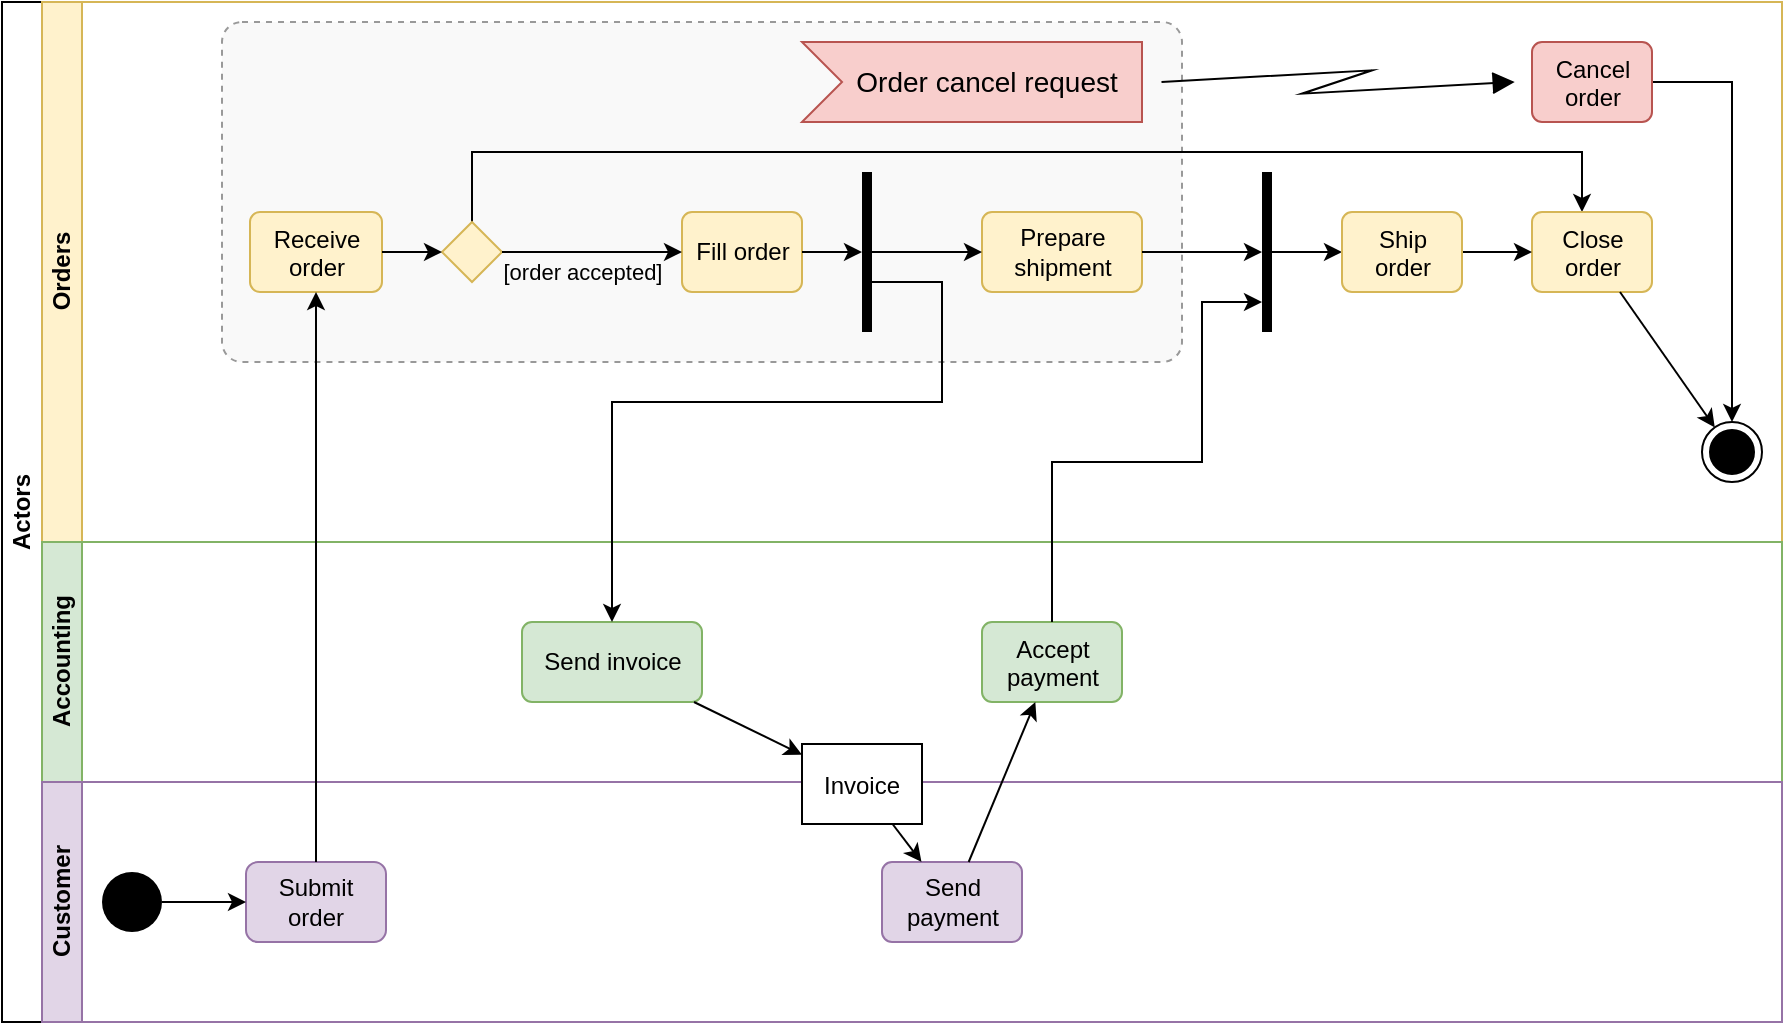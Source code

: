 <mxfile version="16.5.1" type="device"><diagram id="dY45TQ-w7fdcfm2Qn3ZN" name="Page-1"><mxGraphModel dx="1332" dy="983" grid="1" gridSize="10" guides="1" tooltips="1" connect="1" arrows="1" fold="1" page="1" pageScale="1" pageWidth="1019" pageHeight="1320" math="0" shadow="0"><root><mxCell id="0"/><mxCell id="1" parent="0"/><mxCell id="bPOVIzieLG1AcJA_SuyZ-1" value="Actors" style="swimlane;html=1;childLayout=stackLayout;resizeParent=1;resizeParentMax=0;horizontal=0;startSize=20;horizontalStack=0;whiteSpace=wrap;verticalAlign=middle;" vertex="1" parent="1"><mxGeometry x="30" y="20" width="890" height="510" as="geometry"/></mxCell><mxCell id="bPOVIzieLG1AcJA_SuyZ-2" value="&lt;div&gt;Orders&lt;/div&gt;" style="swimlane;html=1;startSize=20;horizontal=0;fillColor=#fff2cc;strokeColor=#d6b656;" vertex="1" parent="bPOVIzieLG1AcJA_SuyZ-1"><mxGeometry x="20" width="870" height="270" as="geometry"/></mxCell><mxCell id="bPOVIzieLG1AcJA_SuyZ-3" value="" style="html=1;align=center;verticalAlign=top;rounded=1;absoluteArcSize=1;arcSize=20;dashed=1;fontColor=#333333;fillColor=#f9f9f9;strokeColor=#999999;" vertex="1" parent="bPOVIzieLG1AcJA_SuyZ-2"><mxGeometry x="90" y="10" width="480" height="170" as="geometry"/></mxCell><mxCell id="bPOVIzieLG1AcJA_SuyZ-4" value="&lt;div&gt;Receive &lt;br&gt;&lt;/div&gt;&lt;div&gt;order&lt;/div&gt;" style="html=1;align=center;verticalAlign=top;rounded=1;absoluteArcSize=1;arcSize=10;dashed=0;fillColor=#fff2cc;strokeColor=#d6b656;" vertex="1" parent="bPOVIzieLG1AcJA_SuyZ-2"><mxGeometry x="104" y="105" width="66" height="40" as="geometry"/></mxCell><mxCell id="bPOVIzieLG1AcJA_SuyZ-5" style="edgeStyle=orthogonalEdgeStyle;rounded=0;orthogonalLoop=1;jettySize=auto;html=1;" edge="1" parent="bPOVIzieLG1AcJA_SuyZ-2" source="bPOVIzieLG1AcJA_SuyZ-6" target="bPOVIzieLG1AcJA_SuyZ-17"><mxGeometry relative="1" as="geometry"><Array as="points"><mxPoint x="215" y="75"/><mxPoint x="770" y="75"/></Array><mxPoint x="675" y="110" as="targetPoint"/></mxGeometry></mxCell><mxCell id="bPOVIzieLG1AcJA_SuyZ-6" value="" style="rhombus;fillColor=#fff2cc;strokeColor=#d6b656;" vertex="1" parent="bPOVIzieLG1AcJA_SuyZ-2"><mxGeometry x="200" y="110" width="30" height="30" as="geometry"/></mxCell><mxCell id="bPOVIzieLG1AcJA_SuyZ-7" value="" style="edgeStyle=orthogonalEdgeStyle;rounded=0;orthogonalLoop=1;jettySize=auto;html=1;" edge="1" parent="bPOVIzieLG1AcJA_SuyZ-2" source="bPOVIzieLG1AcJA_SuyZ-4" target="bPOVIzieLG1AcJA_SuyZ-6"><mxGeometry relative="1" as="geometry"/></mxCell><mxCell id="bPOVIzieLG1AcJA_SuyZ-8" value="Fill order" style="html=1;align=center;verticalAlign=middle;rounded=1;absoluteArcSize=1;arcSize=10;dashed=0;fillColor=#fff2cc;strokeColor=#d6b656;" vertex="1" parent="bPOVIzieLG1AcJA_SuyZ-2"><mxGeometry x="320" y="105" width="60" height="40" as="geometry"/></mxCell><mxCell id="bPOVIzieLG1AcJA_SuyZ-9" value="[order accepted]" style="edgeStyle=orthogonalEdgeStyle;rounded=0;orthogonalLoop=1;jettySize=auto;html=1;labelBackgroundColor=none;" edge="1" parent="bPOVIzieLG1AcJA_SuyZ-2" source="bPOVIzieLG1AcJA_SuyZ-6" target="bPOVIzieLG1AcJA_SuyZ-8"><mxGeometry x="-0.111" y="-10" relative="1" as="geometry"><mxPoint as="offset"/></mxGeometry></mxCell><mxCell id="bPOVIzieLG1AcJA_SuyZ-10" value="" style="html=1;points=[];perimeter=orthogonalPerimeter;fillColor=#000000;strokeColor=none;" vertex="1" parent="bPOVIzieLG1AcJA_SuyZ-2"><mxGeometry x="410" y="85" width="5" height="80" as="geometry"/></mxCell><mxCell id="bPOVIzieLG1AcJA_SuyZ-11" value="" style="edgeStyle=orthogonalEdgeStyle;rounded=0;orthogonalLoop=1;jettySize=auto;html=1;" edge="1" parent="bPOVIzieLG1AcJA_SuyZ-2" source="bPOVIzieLG1AcJA_SuyZ-8" target="bPOVIzieLG1AcJA_SuyZ-10"><mxGeometry relative="1" as="geometry"/></mxCell><mxCell id="bPOVIzieLG1AcJA_SuyZ-12" value="Prepare &lt;br&gt;shipment" style="html=1;align=center;verticalAlign=middle;rounded=1;absoluteArcSize=1;arcSize=10;dashed=0;fillColor=#fff2cc;strokeColor=#d6b656;" vertex="1" parent="bPOVIzieLG1AcJA_SuyZ-2"><mxGeometry x="470" y="105" width="80" height="40" as="geometry"/></mxCell><mxCell id="bPOVIzieLG1AcJA_SuyZ-13" value="" style="edgeStyle=orthogonalEdgeStyle;rounded=0;orthogonalLoop=1;jettySize=auto;html=1;" edge="1" parent="bPOVIzieLG1AcJA_SuyZ-2" source="bPOVIzieLG1AcJA_SuyZ-10" target="bPOVIzieLG1AcJA_SuyZ-12"><mxGeometry relative="1" as="geometry"><Array as="points"/></mxGeometry></mxCell><mxCell id="bPOVIzieLG1AcJA_SuyZ-14" style="edgeStyle=orthogonalEdgeStyle;rounded=0;orthogonalLoop=1;jettySize=auto;html=1;labelBackgroundColor=none;endArrow=classic;endFill=1;" edge="1" parent="bPOVIzieLG1AcJA_SuyZ-2" source="bPOVIzieLG1AcJA_SuyZ-15" target="bPOVIzieLG1AcJA_SuyZ-25"><mxGeometry relative="1" as="geometry"/></mxCell><mxCell id="bPOVIzieLG1AcJA_SuyZ-15" value="" style="html=1;points=[];perimeter=orthogonalPerimeter;fillColor=#000000;strokeColor=none;" vertex="1" parent="bPOVIzieLG1AcJA_SuyZ-2"><mxGeometry x="610" y="85" width="5" height="80" as="geometry"/></mxCell><mxCell id="bPOVIzieLG1AcJA_SuyZ-16" value="" style="edgeStyle=none;rounded=0;orthogonalLoop=1;jettySize=auto;html=1;" edge="1" parent="bPOVIzieLG1AcJA_SuyZ-2" source="bPOVIzieLG1AcJA_SuyZ-12" target="bPOVIzieLG1AcJA_SuyZ-15"><mxGeometry relative="1" as="geometry"/></mxCell><mxCell id="bPOVIzieLG1AcJA_SuyZ-17" value="&lt;div&gt;Close &lt;br&gt;&lt;/div&gt;&lt;div&gt;order&lt;/div&gt;" style="html=1;align=center;verticalAlign=top;rounded=1;absoluteArcSize=1;arcSize=10;dashed=0;fillColor=#fff2cc;strokeColor=#d6b656;" vertex="1" parent="bPOVIzieLG1AcJA_SuyZ-2"><mxGeometry x="745" y="105" width="60" height="40" as="geometry"/></mxCell><mxCell id="bPOVIzieLG1AcJA_SuyZ-18" value="" style="edgeStyle=orthogonalEdgeStyle;rounded=0;orthogonalLoop=1;jettySize=auto;html=1;" edge="1" parent="bPOVIzieLG1AcJA_SuyZ-2" source="bPOVIzieLG1AcJA_SuyZ-25" target="bPOVIzieLG1AcJA_SuyZ-17"><mxGeometry relative="1" as="geometry"><mxPoint x="690" y="125" as="sourcePoint"/></mxGeometry></mxCell><mxCell id="bPOVIzieLG1AcJA_SuyZ-19" value="" style="ellipse;html=1;shape=endState;fillColor=#000000;strokeColor=#000000;" vertex="1" parent="bPOVIzieLG1AcJA_SuyZ-2"><mxGeometry x="830" y="210" width="30" height="30" as="geometry"/></mxCell><mxCell id="bPOVIzieLG1AcJA_SuyZ-20" value="" style="rounded=0;orthogonalLoop=1;jettySize=auto;html=1;" edge="1" parent="bPOVIzieLG1AcJA_SuyZ-2" source="bPOVIzieLG1AcJA_SuyZ-17" target="bPOVIzieLG1AcJA_SuyZ-19"><mxGeometry relative="1" as="geometry"/></mxCell><mxCell id="bPOVIzieLG1AcJA_SuyZ-21" value="Order cancel request" style="html=1;shape=mxgraph.infographic.ribbonSimple;notch1=20;notch2=0;align=center;verticalAlign=middle;fontSize=14;fontStyle=0;fillColor=#f8cecc;flipH=0;spacingRight=0;spacingLeft=14;strokeColor=#b85450;" vertex="1" parent="bPOVIzieLG1AcJA_SuyZ-2"><mxGeometry x="380" y="20" width="170" height="40" as="geometry"/></mxCell><mxCell id="bPOVIzieLG1AcJA_SuyZ-22" style="edgeStyle=orthogonalEdgeStyle;rounded=0;orthogonalLoop=1;jettySize=auto;html=1;" edge="1" parent="bPOVIzieLG1AcJA_SuyZ-2" source="bPOVIzieLG1AcJA_SuyZ-23" target="bPOVIzieLG1AcJA_SuyZ-19"><mxGeometry relative="1" as="geometry"/></mxCell><mxCell id="bPOVIzieLG1AcJA_SuyZ-23" value="&lt;div&gt;Cancel &lt;br&gt;&lt;/div&gt;&lt;div&gt;order&lt;/div&gt;" style="html=1;align=center;verticalAlign=top;rounded=1;absoluteArcSize=1;arcSize=10;dashed=0;fillColor=#f8cecc;strokeColor=#b85450;" vertex="1" parent="bPOVIzieLG1AcJA_SuyZ-2"><mxGeometry x="745" y="20" width="60" height="40" as="geometry"/></mxCell><mxCell id="bPOVIzieLG1AcJA_SuyZ-24" value="" style="shape=mxgraph.lean_mapping.electronic_info_flow_edge;html=1;" edge="1" parent="bPOVIzieLG1AcJA_SuyZ-2" source="bPOVIzieLG1AcJA_SuyZ-21" target="bPOVIzieLG1AcJA_SuyZ-23"><mxGeometry width="160" relative="1" as="geometry"><mxPoint x="640" y="-60" as="sourcePoint"/><mxPoint x="800" y="-60" as="targetPoint"/></mxGeometry></mxCell><mxCell id="bPOVIzieLG1AcJA_SuyZ-25" value="&lt;div&gt;Ship&lt;br&gt;&lt;/div&gt;&lt;div&gt;order&lt;/div&gt;" style="html=1;align=center;verticalAlign=top;rounded=1;absoluteArcSize=1;arcSize=10;dashed=0;fillColor=#fff2cc;strokeColor=#d6b656;" vertex="1" parent="bPOVIzieLG1AcJA_SuyZ-2"><mxGeometry x="650" y="105" width="60" height="40" as="geometry"/></mxCell><mxCell id="bPOVIzieLG1AcJA_SuyZ-26" value="Accounting" style="swimlane;html=1;startSize=20;horizontal=0;fillColor=#d5e8d4;strokeColor=#82b366;" vertex="1" parent="bPOVIzieLG1AcJA_SuyZ-1"><mxGeometry x="20" y="270" width="870" height="120" as="geometry"/></mxCell><mxCell id="bPOVIzieLG1AcJA_SuyZ-27" value="Send invoice" style="html=1;align=center;verticalAlign=middle;rounded=1;absoluteArcSize=1;arcSize=10;dashed=0;fillColor=#d5e8d4;strokeColor=#82b366;" vertex="1" parent="bPOVIzieLG1AcJA_SuyZ-26"><mxGeometry x="240" y="40" width="90" height="40" as="geometry"/></mxCell><mxCell id="bPOVIzieLG1AcJA_SuyZ-28" value="&lt;div&gt;Accept &lt;br&gt;&lt;/div&gt;&lt;div&gt;payment&lt;/div&gt;" style="html=1;align=center;verticalAlign=top;rounded=1;absoluteArcSize=1;arcSize=10;dashed=0;fillColor=#d5e8d4;strokeColor=#82b366;" vertex="1" parent="bPOVIzieLG1AcJA_SuyZ-26"><mxGeometry x="470" y="40" width="70" height="40" as="geometry"/></mxCell><mxCell id="bPOVIzieLG1AcJA_SuyZ-29" value="Customer" style="swimlane;html=1;startSize=20;horizontal=0;fillColor=#e1d5e7;strokeColor=#9673a6;" vertex="1" parent="bPOVIzieLG1AcJA_SuyZ-1"><mxGeometry x="20" y="390" width="870" height="120" as="geometry"/></mxCell><mxCell id="bPOVIzieLG1AcJA_SuyZ-30" value="&lt;div&gt;Send &lt;br&gt;&lt;/div&gt;&lt;div&gt;payment&lt;/div&gt;" style="html=1;align=center;verticalAlign=middle;rounded=1;absoluteArcSize=1;arcSize=10;dashed=0;fillColor=#e1d5e7;strokeColor=#9673a6;" vertex="1" parent="bPOVIzieLG1AcJA_SuyZ-29"><mxGeometry x="420" y="40" width="70" height="40" as="geometry"/></mxCell><mxCell id="bPOVIzieLG1AcJA_SuyZ-31" value="Invoice" style="text;align=center;verticalAlign=middle;dashed=0;fillColor=#ffffff;strokeColor=#000000;" vertex="1" parent="bPOVIzieLG1AcJA_SuyZ-29"><mxGeometry x="380" y="-19" width="60" height="40" as="geometry"/></mxCell><mxCell id="bPOVIzieLG1AcJA_SuyZ-32" style="edgeStyle=none;rounded=0;orthogonalLoop=1;jettySize=auto;html=1;" edge="1" parent="bPOVIzieLG1AcJA_SuyZ-29" source="bPOVIzieLG1AcJA_SuyZ-31" target="bPOVIzieLG1AcJA_SuyZ-30"><mxGeometry relative="1" as="geometry"/></mxCell><mxCell id="bPOVIzieLG1AcJA_SuyZ-33" value="" style="ellipse;fillColor=#000000;strokeColor=none;" vertex="1" parent="bPOVIzieLG1AcJA_SuyZ-29"><mxGeometry x="30" y="45" width="30" height="30" as="geometry"/></mxCell><mxCell id="bPOVIzieLG1AcJA_SuyZ-34" value="Submit order" style="rounded=1;whiteSpace=wrap;html=1;fillColor=#e1d5e7;strokeColor=#9673a6;" vertex="1" parent="bPOVIzieLG1AcJA_SuyZ-29"><mxGeometry x="102" y="40" width="70" height="40" as="geometry"/></mxCell><mxCell id="bPOVIzieLG1AcJA_SuyZ-35" value="" style="edgeStyle=orthogonalEdgeStyle;rounded=0;orthogonalLoop=1;jettySize=auto;html=1;" edge="1" parent="bPOVIzieLG1AcJA_SuyZ-29" source="bPOVIzieLG1AcJA_SuyZ-33" target="bPOVIzieLG1AcJA_SuyZ-34"><mxGeometry relative="1" as="geometry"/></mxCell><mxCell id="bPOVIzieLG1AcJA_SuyZ-36" style="edgeStyle=orthogonalEdgeStyle;rounded=0;orthogonalLoop=1;jettySize=auto;html=1;exitX=0.2;exitY=0.613;exitDx=0;exitDy=0;exitPerimeter=0;" edge="1" parent="bPOVIzieLG1AcJA_SuyZ-1" source="bPOVIzieLG1AcJA_SuyZ-10" target="bPOVIzieLG1AcJA_SuyZ-27"><mxGeometry relative="1" as="geometry"><mxPoint x="585" y="60" as="sourcePoint"/><Array as="points"><mxPoint x="431" y="140"/><mxPoint x="470" y="140"/><mxPoint x="470" y="200"/><mxPoint x="305" y="200"/></Array></mxGeometry></mxCell><mxCell id="bPOVIzieLG1AcJA_SuyZ-37" style="edgeStyle=none;rounded=0;orthogonalLoop=1;jettySize=auto;html=1;" edge="1" parent="bPOVIzieLG1AcJA_SuyZ-1" source="bPOVIzieLG1AcJA_SuyZ-30" target="bPOVIzieLG1AcJA_SuyZ-28"><mxGeometry relative="1" as="geometry"/></mxCell><mxCell id="bPOVIzieLG1AcJA_SuyZ-38" style="edgeStyle=orthogonalEdgeStyle;rounded=0;orthogonalLoop=1;jettySize=auto;html=1;" edge="1" parent="bPOVIzieLG1AcJA_SuyZ-1" source="bPOVIzieLG1AcJA_SuyZ-28" target="bPOVIzieLG1AcJA_SuyZ-15"><mxGeometry relative="1" as="geometry"><Array as="points"><mxPoint x="525" y="230"/><mxPoint x="600" y="230"/><mxPoint x="600" y="150"/></Array></mxGeometry></mxCell><mxCell id="bPOVIzieLG1AcJA_SuyZ-39" style="rounded=0;orthogonalLoop=1;jettySize=auto;html=1;" edge="1" parent="bPOVIzieLG1AcJA_SuyZ-1" source="bPOVIzieLG1AcJA_SuyZ-27" target="bPOVIzieLG1AcJA_SuyZ-31"><mxGeometry relative="1" as="geometry"/></mxCell><mxCell id="bPOVIzieLG1AcJA_SuyZ-40" style="edgeStyle=orthogonalEdgeStyle;rounded=0;orthogonalLoop=1;jettySize=auto;html=1;endArrow=classic;endFill=1;" edge="1" parent="bPOVIzieLG1AcJA_SuyZ-1" source="bPOVIzieLG1AcJA_SuyZ-34" target="bPOVIzieLG1AcJA_SuyZ-4"><mxGeometry relative="1" as="geometry"/></mxCell></root></mxGraphModel></diagram></mxfile>